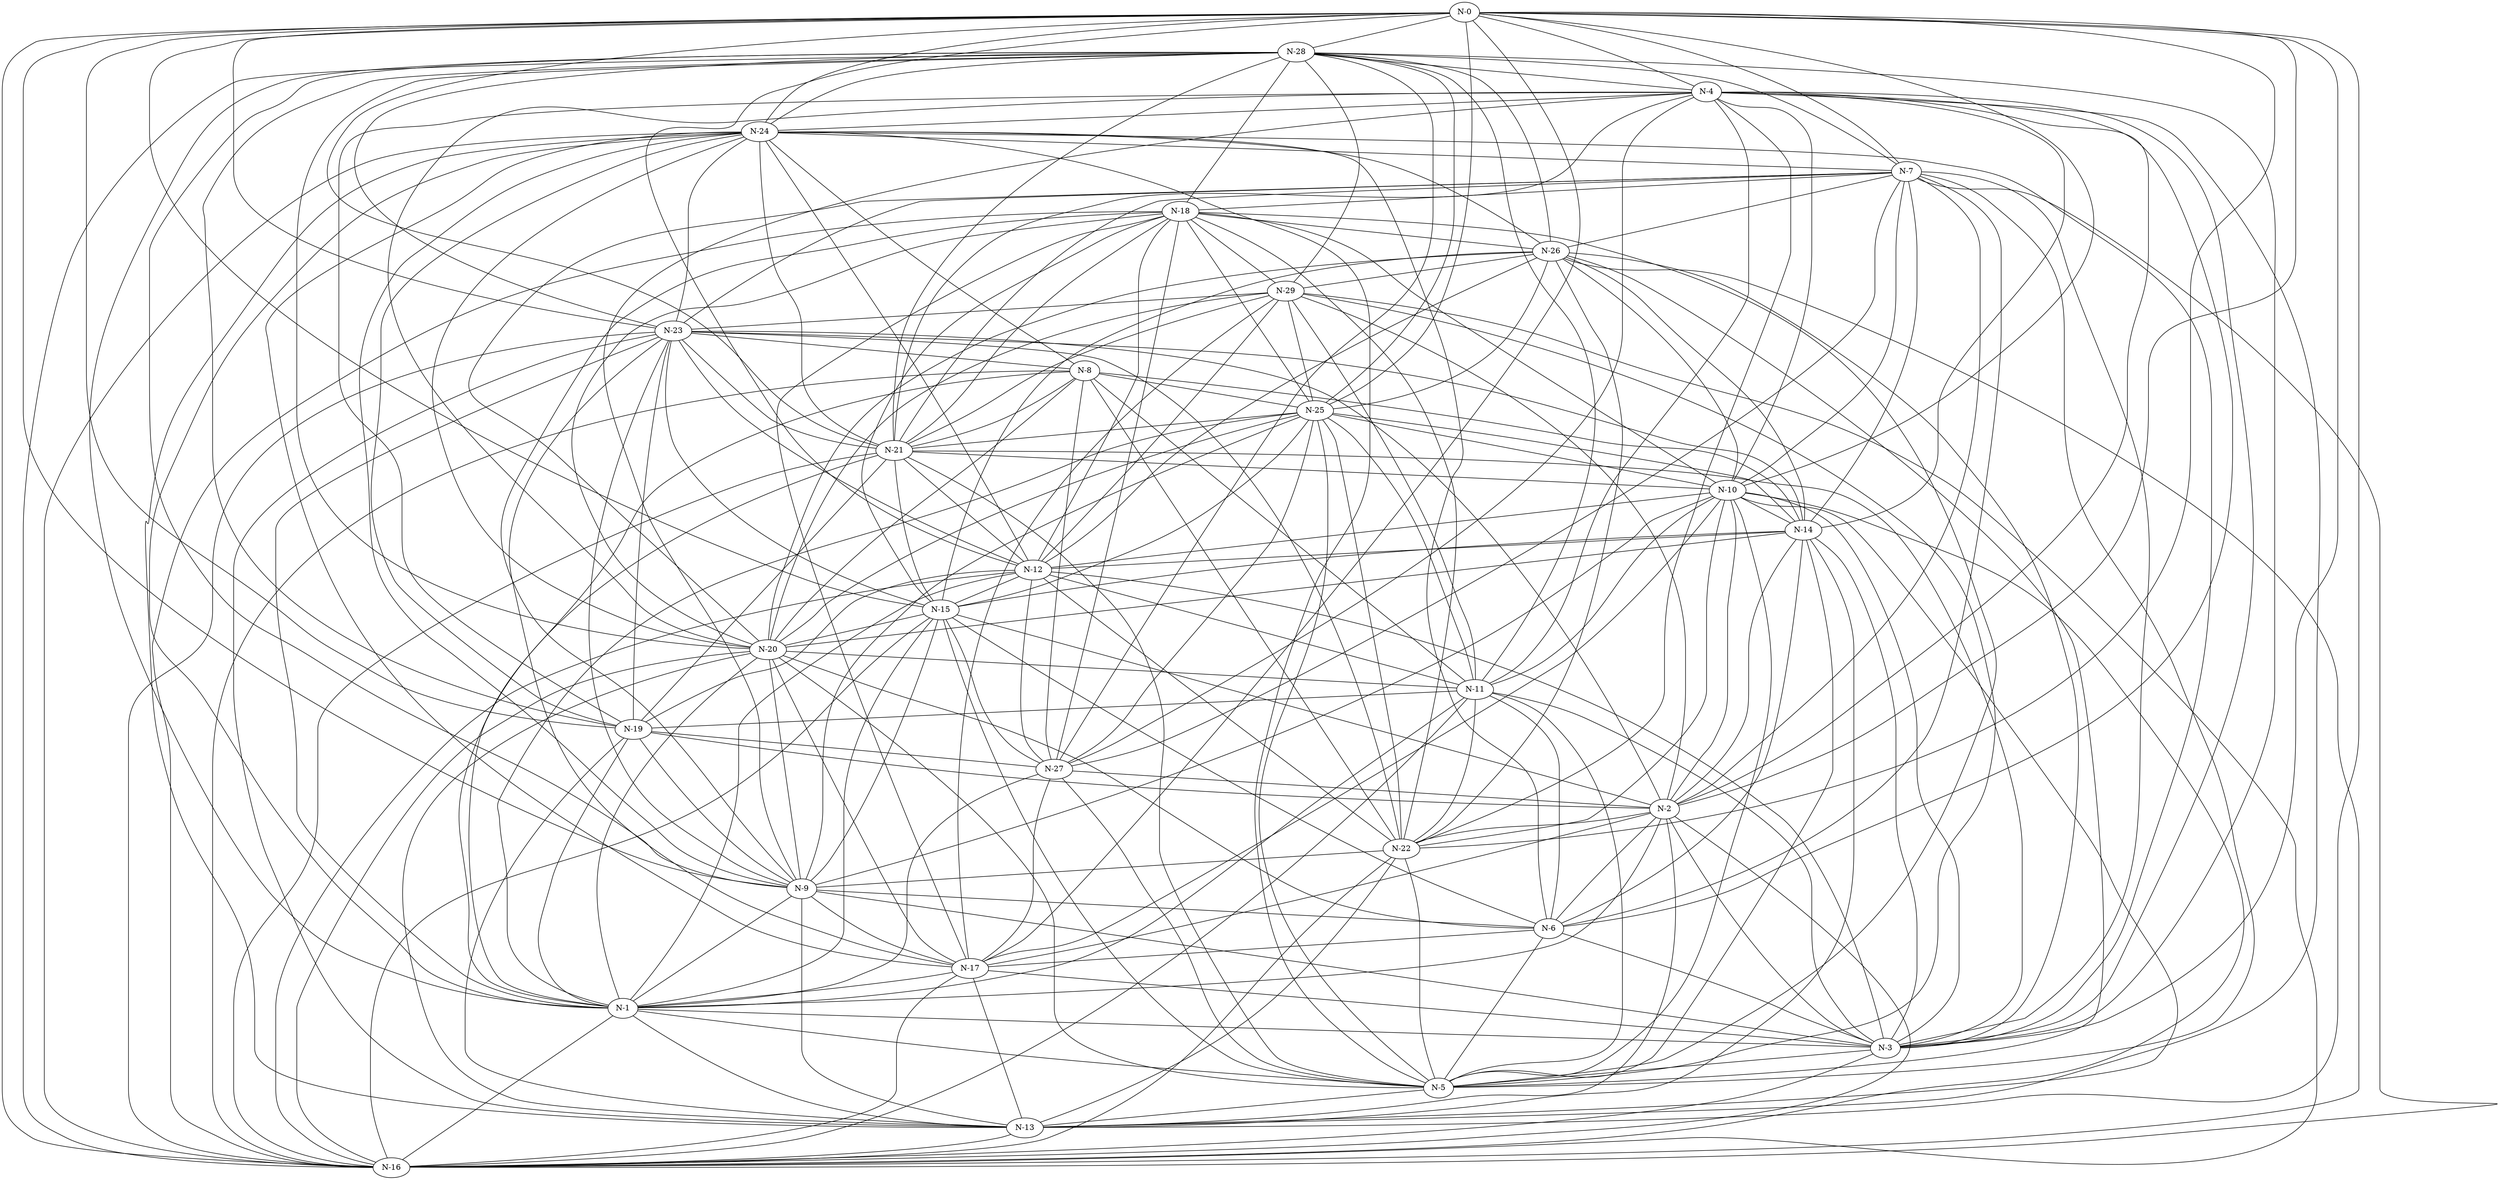graph G {
    "N-0" -- "N-28";
    "N-0" -- "N-7";
    "N-0" -- "N-12";
    "N-0" -- "N-23";
    "N-0" -- "N-15";
    "N-0" -- "N-4";
    "N-0" -- "N-25";
    "N-0" -- "N-21";
    "N-0" -- "N-2";
    "N-0" -- "N-24";
    "N-0" -- "N-16";
    "N-1" -- "N-11";
    "N-1" -- "N-16";
    "N-1" -- "N-13";
    "N-1" -- "N-3";
    "N-1" -- "N-5";
    "N-1" -- "N-9";
    "N-1" -- "N-19";
    "N-1" -- "N-27";
    "N-1" -- "N-15";
    "N-1" -- "N-2";
    "N-1" -- "N-20";
    "N-2" -- "N-15";
    "N-2" -- "N-13";
    "N-2" -- "N-17";
    "N-2" -- "N-19";
    "N-2" -- "N-10";
    "N-2" -- "N-22";
    "N-2" -- "N-7";
    "N-2" -- "N-4";
    "N-2" -- "N-16";
    "N-3" -- "N-17";
    "N-3" -- "N-26";
    "N-3" -- "N-2";
    "N-3" -- "N-14";
    "N-3" -- "N-9";
    "N-3" -- "N-5";
    "N-3" -- "N-16";
    "N-3" -- "N-0";
    "N-3" -- "N-24";
    "N-3" -- "N-12";
    "N-3" -- "N-7";
    "N-3" -- "N-28";
    "N-4" -- "N-24";
    "N-4" -- "N-3";
    "N-4" -- "N-27";
    "N-4" -- "N-9";
    "N-4" -- "N-20";
    "N-4" -- "N-22";
    "N-4" -- "N-19";
    "N-5" -- "N-13";
    "N-5" -- "N-11";
    "N-5" -- "N-21";
    "N-5" -- "N-14";
    "N-5" -- "N-27";
    "N-5" -- "N-24";
    "N-5" -- "N-7";
    "N-5" -- "N-20";
    "N-5" -- "N-29";
    "N-5" -- "N-25";
    "N-5" -- "N-22";
    "N-5" -- "N-10";
    "N-6" -- "N-11";
    "N-6" -- "N-20";
    "N-6" -- "N-17";
    "N-6" -- "N-3";
    "N-6" -- "N-14";
    "N-6" -- "N-2";
    "N-6" -- "N-15";
    "N-6" -- "N-4";
    "N-6" -- "N-5";
    "N-7" -- "N-27";
    "N-7" -- "N-18";
    "N-7" -- "N-14";
    "N-7" -- "N-20";
    "N-7" -- "N-26";
    "N-7" -- "N-28";
    "N-7" -- "N-23";
    "N-7" -- "N-21";
    "N-7" -- "N-6";
    "N-8" -- "N-22";
    "N-8" -- "N-1";
    "N-8" -- "N-21";
    "N-8" -- "N-16";
    "N-8" -- "N-25";
    "N-8" -- "N-20";
    "N-9" -- "N-0";
    "N-9" -- "N-19";
    "N-9" -- "N-6";
    "N-9" -- "N-23";
    "N-9" -- "N-20";
    "N-9" -- "N-24";
    "N-10" -- "N-22";
    "N-10" -- "N-0";
    "N-10" -- "N-16";
    "N-10" -- "N-3";
    "N-10" -- "N-18";
    "N-10" -- "N-12";
    "N-10" -- "N-14";
    "N-10" -- "N-7";
    "N-10" -- "N-9";
    "N-10" -- "N-11";
    "N-10" -- "N-13";
    "N-10" -- "N-4";
    "N-11" -- "N-8";
    "N-11" -- "N-4";
    "N-11" -- "N-28";
    "N-11" -- "N-19";
    "N-11" -- "N-25";
    "N-11" -- "N-12";
    "N-11" -- "N-3";
    "N-12" -- "N-15";
    "N-12" -- "N-29";
    "N-12" -- "N-26";
    "N-12" -- "N-18";
    "N-12" -- "N-22";
    "N-12" -- "N-16";
    "N-12" -- "N-1";
    "N-13" -- "N-22";
    "N-13" -- "N-9";
    "N-13" -- "N-17";
    "N-13" -- "N-4";
    "N-13" -- "N-16";
    "N-13" -- "N-0";
    "N-13" -- "N-20";
    "N-14" -- "N-12";
    "N-14" -- "N-26";
    "N-14" -- "N-8";
    "N-14" -- "N-2";
    "N-14" -- "N-4";
    "N-14" -- "N-13";
    "N-14" -- "N-23";
    "N-14" -- "N-20";
    "N-14" -- "N-25";
    "N-15" -- "N-26";
    "N-15" -- "N-25";
    "N-15" -- "N-16";
    "N-15" -- "N-20";
    "N-15" -- "N-14";
    "N-15" -- "N-5";
    "N-15" -- "N-9";
    "N-16" -- "N-17";
    "N-16" -- "N-7";
    "N-16" -- "N-21";
    "N-16" -- "N-28";
    "N-16" -- "N-18";
    "N-16" -- "N-11";
    "N-17" -- "N-27";
    "N-17" -- "N-10";
    "N-17" -- "N-20";
    "N-17" -- "N-1";
    "N-17" -- "N-24";
    "N-17" -- "N-9";
    "N-17" -- "N-0";
    "N-17" -- "N-23";
    "N-18" -- "N-27";
    "N-18" -- "N-20";
    "N-18" -- "N-28";
    "N-18" -- "N-26";
    "N-18" -- "N-9";
    "N-18" -- "N-17";
    "N-18" -- "N-15";
    "N-18" -- "N-21";
    "N-18" -- "N-25";
    "N-18" -- "N-22";
    "N-18" -- "N-5";
    "N-19" -- "N-23";
    "N-19" -- "N-27";
    "N-19" -- "N-12";
    "N-19" -- "N-0";
    "N-19" -- "N-13";
    "N-19" -- "N-24";
    "N-19" -- "N-21";
    "N-20" -- "N-26";
    "N-20" -- "N-16";
    "N-20" -- "N-28";
    "N-20" -- "N-29";
    "N-20" -- "N-11";
    "N-20" -- "N-25";
    "N-21" -- "N-23";
    "N-21" -- "N-1";
    "N-21" -- "N-3";
    "N-21" -- "N-28";
    "N-21" -- "N-15";
    "N-21" -- "N-10";
    "N-21" -- "N-24";
    "N-21" -- "N-12";
    "N-21" -- "N-4";
    "N-21" -- "N-29";
    "N-22" -- "N-26";
    "N-22" -- "N-11";
    "N-22" -- "N-9";
    "N-22" -- "N-0";
    "N-22" -- "N-16";
    "N-23" -- "N-12";
    "N-23" -- "N-8";
    "N-23" -- "N-28";
    "N-23" -- "N-2";
    "N-23" -- "N-22";
    "N-23" -- "N-13";
    "N-23" -- "N-16";
    "N-23" -- "N-1";
    "N-23" -- "N-15";
    "N-24" -- "N-13";
    "N-24" -- "N-8";
    "N-24" -- "N-12";
    "N-24" -- "N-1";
    "N-24" -- "N-16";
    "N-24" -- "N-20";
    "N-24" -- "N-7";
    "N-24" -- "N-23";
    "N-24" -- "N-6";
    "N-25" -- "N-22";
    "N-25" -- "N-27";
    "N-25" -- "N-1";
    "N-25" -- "N-21";
    "N-25" -- "N-10";
    "N-25" -- "N-9";
    "N-26" -- "N-29";
    "N-26" -- "N-28";
    "N-26" -- "N-10";
    "N-26" -- "N-25";
    "N-26" -- "N-5";
    "N-26" -- "N-16";
    "N-26" -- "N-24";
    "N-27" -- "N-2";
    "N-27" -- "N-8";
    "N-27" -- "N-12";
    "N-27" -- "N-15";
    "N-28" -- "N-29";
    "N-28" -- "N-25";
    "N-28" -- "N-27";
    "N-28" -- "N-24";
    "N-28" -- "N-19";
    "N-28" -- "N-9";
    "N-28" -- "N-1";
    "N-28" -- "N-4";
    "N-29" -- "N-23";
    "N-29" -- "N-2";
    "N-29" -- "N-18";
    "N-29" -- "N-11";
    "N-29" -- "N-25";
    "N-29" -- "N-16";
    "N-29" -- "N-17";
}
